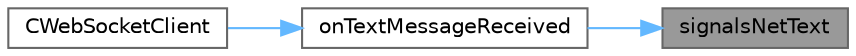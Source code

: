 digraph "signalsNetText"
{
 // LATEX_PDF_SIZE
  bgcolor="transparent";
  edge [fontname=Helvetica,fontsize=10,labelfontname=Helvetica,labelfontsize=10];
  node [fontname=Helvetica,fontsize=10,shape=box,height=0.2,width=0.4];
  rankdir="RL";
  Node1 [id="Node000001",label="signalsNetText",height=0.2,width=0.4,color="gray40", fillcolor="grey60", style="filled", fontcolor="black",tooltip="处理网络字符串消息"];
  Node1 -> Node2 [id="edge1_Node000001_Node000002",dir="back",color="steelblue1",style="solid",tooltip=" "];
  Node2 [id="Node000002",label="onTextMessageReceived",height=0.2,width=0.4,color="grey40", fillcolor="white", style="filled",URL="$class_c_web_socket_client.html#a17b2663f2b812c0e249b1173ee9fe60a",tooltip="处理字符串消息"];
  Node2 -> Node3 [id="edge2_Node000002_Node000003",dir="back",color="steelblue1",style="solid",tooltip=" "];
  Node3 [id="Node000003",label="CWebSocketClient",height=0.2,width=0.4,color="grey40", fillcolor="white", style="filled",URL="$class_c_web_socket_client.html#ae0ded89b8049accb3946be45947ff7d4",tooltip=" "];
}
